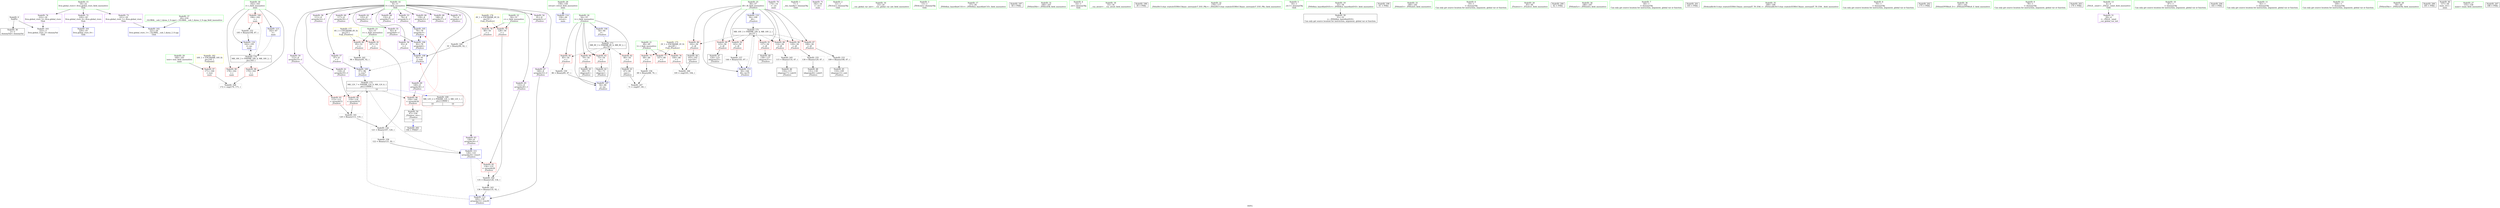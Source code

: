 digraph "SVFG" {
	label="SVFG";

	Node0x55a86ecc5ac0 [shape=record,color=grey,label="{NodeID: 0\nNullPtr}"];
	Node0x55a86ecc5ac0 -> Node0x55a86ecda560[style=solid];
	Node0x55a86ecc5ac0 -> Node0x55a86ecdb3f0[style=solid];
	Node0x55a86ecdaeb0 [shape=record,color=red,label="{NodeID: 97\n171\<--160\n\<--test\nmain\n}"];
	Node0x55a86ecdaeb0 -> Node0x55a86ece3940[style=solid];
	Node0x55a86ecd8ee0 [shape=record,color=green,label="{NodeID: 14\n8\<--11\nf\<--f_field_insensitive\nGlob }"];
	Node0x55a86ecd8ee0 -> Node0x55a86ecdc140[style=solid];
	Node0x55a86ecd8ee0 -> Node0x55a86ecdc210[style=solid];
	Node0x55a86ecd8ee0 -> Node0x55a86ecdc2e0[style=solid];
	Node0x55a86ecd8ee0 -> Node0x55a86ecdc3b0[style=solid];
	Node0x55a86ecd8ee0 -> Node0x55a86ecdc480[style=solid];
	Node0x55a86ecd8ee0 -> Node0x55a86ecdc550[style=solid];
	Node0x55a86ecd8ee0 -> Node0x55a86ecdc620[style=solid];
	Node0x55a86ecd8ee0 -> Node0x55a86ecdc6f0[style=solid];
	Node0x55a86ecd8ee0 -> Node0x55a86ecdc7c0[style=solid];
	Node0x55a86ecd8ee0 -> Node0x55a86ecdc890[style=solid];
	Node0x55a86ecd8ee0 -> Node0x55a86ecdc960[style=solid];
	Node0x55a86ecd8ee0 -> Node0x55a86ecdca30[style=solid];
	Node0x55a86ecd8ee0 -> Node0x55a86ecdcb00[style=solid];
	Node0x55a86ecd8ee0 -> Node0x55a86ecdcbd0[style=solid];
	Node0x55a86ecd8ee0 -> Node0x55a86ecdcca0[style=solid];
	Node0x55a86ecd8ee0 -> Node0x55a86ecdcd70[style=solid];
	Node0x55a86ecd8ee0 -> Node0x55a86ecdce40[style=solid];
	Node0x55a86ecd8ee0 -> Node0x55a86ecdcf10[style=solid];
	Node0x55a86ecdbaa0 [shape=record,color=blue,label="{NodeID: 111\n126\<--122\narrayidx24\<--rem21\n_Z5solvev\n}"];
	Node0x55a86ecdbaa0 -> Node0x55a86ecde4c0[style=dashed];
	Node0x55a86ecdbaa0 -> Node0x55a86ecdbb70[style=dashed];
	Node0x55a86ecd9bf0 [shape=record,color=green,label="{NodeID: 28\n158\<--159\nretval\<--retval_field_insensitive\nmain\n}"];
	Node0x55a86ecd9bf0 -> Node0x55a86ecdbd10[style=solid];
	Node0x55a86ecda900 [shape=record,color=black,label="{NodeID: 42\n74\<--73\nidxprom\<--\n_Z5solvev\n}"];
	Node0x55a86ecdc480 [shape=record,color=purple,label="{NodeID: 56\n93\<--8\n\<--f\n_Z5solvev\n}"];
	Node0x55a86ecdc480 -> Node0x55a86ecdb830[style=solid];
	Node0x55a86ece22c0 [shape=record,color=grey,label="{NodeID: 153\n109 = Binary(108, 87, )\n}"];
	Node0x55a86ece22c0 -> Node0x55a86ecdab70[style=solid];
	Node0x55a86ecdcfe0 [shape=record,color=purple,label="{NodeID: 70\n174\<--14\n\<--.str\nmain\n}"];
	Node0x55a86ece37c0 [shape=record,color=grey,label="{NodeID: 167\n71 = cmp(67, 69, )\n}"];
	Node0x55a86ecddbd0 [shape=record,color=red,label="{NodeID: 84\n79\<--54\n\<--i\n_Z5solvev\n}"];
	Node0x55a86ecddbd0 -> Node0x55a86ecda9d0[style=solid];
	Node0x55a86ecc5ba0 [shape=record,color=green,label="{NodeID: 1\n7\<--1\n__dso_handle\<--dummyObj\nGlob }"];
	Node0x55a86ecdaf80 [shape=record,color=red,label="{NodeID: 98\n170\<--162\n\<--i\nmain\n}"];
	Node0x55a86ecdaf80 -> Node0x55a86ece3940[style=solid];
	Node0x55a86ecd8fe0 [shape=record,color=green,label="{NodeID: 15\n18\<--22\nllvm.global_ctors\<--llvm.global_ctors_field_insensitive\nGlob }"];
	Node0x55a86ecd8fe0 -> Node0x55a86ecdd180[style=solid];
	Node0x55a86ecd8fe0 -> Node0x55a86ecdd280[style=solid];
	Node0x55a86ecd8fe0 -> Node0x55a86ecdd380[style=solid];
	Node0x55a86ecdbb70 [shape=record,color=blue,label="{NodeID: 112\n140\<--136\narrayidx33\<--rem30\n_Z5solvev\n}"];
	Node0x55a86ecdbb70 -> Node0x55a86ece9920[style=dashed];
	Node0x55a86ecd9cc0 [shape=record,color=green,label="{NodeID: 29\n160\<--161\ntest\<--test_field_insensitive\nmain\n}"];
	Node0x55a86ecd9cc0 -> Node0x55a86ecdaeb0[style=solid];
	Node0x55a86ecda9d0 [shape=record,color=black,label="{NodeID: 43\n80\<--79\nidxprom4\<--\n_Z5solvev\n}"];
	Node0x55a86ecdc550 [shape=record,color=purple,label="{NodeID: 57\n97\<--8\n\<--f\n_Z5solvev\n}"];
	Node0x55a86ecdc550 -> Node0x55a86ecdb900[style=solid];
	Node0x55a86ece2440 [shape=record,color=grey,label="{NodeID: 154\n121 = Binary(107, 120, )\n}"];
	Node0x55a86ece2440 -> Node0x55a86ece2a40[style=solid];
	Node0x55a86ecdd0b0 [shape=record,color=purple,label="{NodeID: 71\n182\<--16\n\<--.str.1\nmain\n}"];
	Node0x55a86ece3940 [shape=record,color=grey,label="{NodeID: 168\n172 = cmp(170, 171, )\n}"];
	Node0x55a86ecddca0 [shape=record,color=red,label="{NodeID: 85\n85\<--54\n\<--i\n_Z5solvev\n}"];
	Node0x55a86ecddca0 -> Node0x55a86ece2bc0[style=solid];
	Node0x55a86ecd7f60 [shape=record,color=green,label="{NodeID: 2\n12\<--1\n_ZSt3cin\<--dummyObj\nGlob }"];
	Node0x55a86eceb8b0 [shape=record,color=yellow,style=double,label="{NodeID: 182\n16V_1 = ENCHI(MR_16V_0)\npts\{161 \}\nFun[main]}"];
	Node0x55a86eceb8b0 -> Node0x55a86ecdaeb0[style=dashed];
	Node0x55a86ecdb050 [shape=record,color=red,label="{NodeID: 99\n178\<--162\n\<--i\nmain\n}"];
	Node0x55a86ecd90e0 [shape=record,color=green,label="{NodeID: 16\n23\<--24\n__cxx_global_var_init\<--__cxx_global_var_init_field_insensitive\n}"];
	Node0x55a86ecdbc40 [shape=record,color=blue,label="{NodeID: 113\n56\<--144\ni8\<--inc35\n_Z5solvev\n}"];
	Node0x55a86ecdbc40 -> Node0x55a86ece9420[style=dashed];
	Node0x55a86ecd9d90 [shape=record,color=green,label="{NodeID: 30\n162\<--163\ni\<--i_field_insensitive\nmain\n}"];
	Node0x55a86ecd9d90 -> Node0x55a86ecdaf80[style=solid];
	Node0x55a86ecd9d90 -> Node0x55a86ecdb050[style=solid];
	Node0x55a86ecd9d90 -> Node0x55a86ecdb120[style=solid];
	Node0x55a86ecd9d90 -> Node0x55a86ece05b0[style=solid];
	Node0x55a86ecd9d90 -> Node0x55a86ece0680[style=solid];
	Node0x55a86ecdaaa0 [shape=record,color=black,label="{NodeID: 44\n103\<--102\nconv10\<--\n_Z5solvev\n}"];
	Node0x55a86ecdaaa0 -> Node0x55a86ece3640[style=solid];
	Node0x55a86ecdc620 [shape=record,color=purple,label="{NodeID: 58\n111\<--8\narrayidx14\<--f\n_Z5solvev\n}"];
	Node0x55a86ece25c0 [shape=record,color=grey,label="{NodeID: 155\n130 = Binary(129, 87, )\n}"];
	Node0x55a86ece25c0 -> Node0x55a86ecdbe00[style=solid];
	Node0x55a86ecdd180 [shape=record,color=purple,label="{NodeID: 72\n220\<--18\nllvm.global_ctors_0\<--llvm.global_ctors\nGlob }"];
	Node0x55a86ecdd180 -> Node0x55a86ecdb1f0[style=solid];
	Node0x55a86ece8a20 [shape=record,color=black,label="{NodeID: 169\nMR_12V_2 = PHI(MR_12V_3, MR_12V_1, )\npts\{110000 \}\n|{<s0>10|<s1>10}}"];
	Node0x55a86ece8a20:s0 -> Node0x55a86ecdb5c0[style=dashed,color=red];
	Node0x55a86ece8a20:s1 -> Node0x55a86ecdb830[style=dashed,color=red];
	Node0x55a86ecddd70 [shape=record,color=red,label="{NodeID: 86\n102\<--56\n\<--i8\n_Z5solvev\n}"];
	Node0x55a86ecddd70 -> Node0x55a86ecdaaa0[style=solid];
	Node0x55a86ecd7ff0 [shape=record,color=green,label="{NodeID: 3\n13\<--1\n_ZSt4cout\<--dummyObj\nGlob }"];
	Node0x55a86ecdb120 [shape=record,color=red,label="{NodeID: 100\n194\<--162\n\<--i\nmain\n}"];
	Node0x55a86ecdb120 -> Node0x55a86ece2140[style=solid];
	Node0x55a86ecd91e0 [shape=record,color=green,label="{NodeID: 17\n27\<--28\n_ZNSt8ios_base4InitC1Ev\<--_ZNSt8ios_base4InitC1Ev_field_insensitive\n}"];
	Node0x55a86eac3c70 [shape=record,color=black,label="{NodeID: 197\n58 = PHI()\n}"];
	Node0x55a86ecdbd10 [shape=record,color=blue,label="{NodeID: 114\n158\<--64\nretval\<--\nmain\n}"];
	Node0x55a86ecd9e60 [shape=record,color=green,label="{NodeID: 31\n166\<--167\n_ZNSirsERi\<--_ZNSirsERi_field_insensitive\n}"];
	Node0x55a86ecdab70 [shape=record,color=black,label="{NodeID: 45\n110\<--109\nidxprom13\<--sub\n_Z5solvev\n}"];
	Node0x55a86ecdc6f0 [shape=record,color=purple,label="{NodeID: 59\n112\<--8\narrayidx15\<--f\n_Z5solvev\n}"];
	Node0x55a86ecdc6f0 -> Node0x55a86ecde320[style=solid];
	Node0x55a86ece2740 [shape=record,color=grey,label="{NodeID: 156\n69 = Binary(68, 70, )\n}"];
	Node0x55a86ece2740 -> Node0x55a86ece37c0[style=solid];
	Node0x55a86ecdd280 [shape=record,color=purple,label="{NodeID: 73\n221\<--18\nllvm.global_ctors_1\<--llvm.global_ctors\nGlob }"];
	Node0x55a86ecdd280 -> Node0x55a86ecdb2f0[style=solid];
	Node0x55a86ece8f20 [shape=record,color=black,label="{NodeID: 170\nMR_18V_3 = PHI(MR_18V_4, MR_18V_2, )\npts\{163 \}\n}"];
	Node0x55a86ece8f20 -> Node0x55a86ecdaf80[style=dashed];
	Node0x55a86ece8f20 -> Node0x55a86ecdb050[style=dashed];
	Node0x55a86ece8f20 -> Node0x55a86ecdb120[style=dashed];
	Node0x55a86ece8f20 -> Node0x55a86ece0680[style=dashed];
	Node0x55a86ecdde40 [shape=record,color=red,label="{NodeID: 87\n108\<--56\n\<--i8\n_Z5solvev\n}"];
	Node0x55a86ecdde40 -> Node0x55a86ece22c0[style=solid];
	Node0x55a86ecd8080 [shape=record,color=green,label="{NodeID: 4\n14\<--1\n.str\<--dummyObj\nGlob }"];
	Node0x55a86ecdb1f0 [shape=record,color=blue,label="{NodeID: 101\n220\<--19\nllvm.global_ctors_0\<--\nGlob }"];
	Node0x55a86ecd92e0 [shape=record,color=green,label="{NodeID: 18\n33\<--34\n__cxa_atexit\<--__cxa_atexit_field_insensitive\n}"];
	Node0x55a86ecf33c0 [shape=record,color=black,label="{NodeID: 198\n30 = PHI()\n}"];
	Node0x55a86ece05b0 [shape=record,color=blue,label="{NodeID: 115\n162\<--87\ni\<--\nmain\n}"];
	Node0x55a86ece05b0 -> Node0x55a86ece8f20[style=dashed];
	Node0x55a86ecd9f60 [shape=record,color=green,label="{NodeID: 32\n176\<--177\n_ZStlsISt11char_traitsIcEERSt13basic_ostreamIcT_ES5_PKc\<--_ZStlsISt11char_traitsIcEERSt13basic_ostreamIcT_ES5_PKc_field_insensitive\n}"];
	Node0x55a86ecdac40 [shape=record,color=black,label="{NodeID: 46\n116\<--115\nidxprom17\<--sub16\n_Z5solvev\n}"];
	Node0x55a86ecdc7c0 [shape=record,color=purple,label="{NodeID: 60\n117\<--8\narrayidx18\<--f\n_Z5solvev\n}"];
	Node0x55a86ece28c0 [shape=record,color=grey,label="{NodeID: 157\n144 = Binary(143, 87, )\n}"];
	Node0x55a86ece28c0 -> Node0x55a86ecdbc40[style=solid];
	Node0x55a86ecdd380 [shape=record,color=purple,label="{NodeID: 74\n222\<--18\nllvm.global_ctors_2\<--llvm.global_ctors\nGlob }"];
	Node0x55a86ecdd380 -> Node0x55a86ecdb3f0[style=solid];
	Node0x55a86ece9420 [shape=record,color=black,label="{NodeID: 171\nMR_10V_3 = PHI(MR_10V_4, MR_10V_2, )\npts\{57 \}\n}"];
	Node0x55a86ece9420 -> Node0x55a86ecddd70[style=dashed];
	Node0x55a86ece9420 -> Node0x55a86ecdde40[style=dashed];
	Node0x55a86ece9420 -> Node0x55a86ecddf10[style=dashed];
	Node0x55a86ece9420 -> Node0x55a86ecddfe0[style=dashed];
	Node0x55a86ece9420 -> Node0x55a86ecde0b0[style=dashed];
	Node0x55a86ece9420 -> Node0x55a86ecde180[style=dashed];
	Node0x55a86ece9420 -> Node0x55a86ecde250[style=dashed];
	Node0x55a86ece9420 -> Node0x55a86ecdbc40[style=dashed];
	Node0x55a86ecddf10 [shape=record,color=red,label="{NodeID: 88\n114\<--56\n\<--i8\n_Z5solvev\n}"];
	Node0x55a86ecddf10 -> Node0x55a86ece34c0[style=solid];
	Node0x55a86ecd8110 [shape=record,color=green,label="{NodeID: 5\n16\<--1\n.str.1\<--dummyObj\nGlob }"];
	Node0x55a86ecdb2f0 [shape=record,color=blue,label="{NodeID: 102\n221\<--20\nllvm.global_ctors_1\<--_GLOBAL__sub_I_dyma_2_0.cpp\nGlob }"];
	Node0x55a86ecd93e0 [shape=record,color=green,label="{NodeID: 19\n32\<--38\n_ZNSt8ios_base4InitD1Ev\<--_ZNSt8ios_base4InitD1Ev_field_insensitive\n}"];
	Node0x55a86ecd93e0 -> Node0x55a86ecda660[style=solid];
	Node0x55a86ecf3490 [shape=record,color=black,label="{NodeID: 199\n61 = PHI()\n}"];
	Node0x55a86ece0680 [shape=record,color=blue,label="{NodeID: 116\n162\<--195\ni\<--inc\nmain\n}"];
	Node0x55a86ece0680 -> Node0x55a86ece8f20[style=dashed];
	Node0x55a86ecda060 [shape=record,color=green,label="{NodeID: 33\n180\<--181\n_ZNSolsEi\<--_ZNSolsEi_field_insensitive\n}"];
	Node0x55a86ecdad10 [shape=record,color=black,label="{NodeID: 47\n124\<--123\nidxprom22\<--\n_Z5solvev\n}"];
	Node0x55a86ecdc890 [shape=record,color=purple,label="{NodeID: 61\n118\<--8\narrayidx19\<--f\n_Z5solvev\n}"];
	Node0x55a86ecdc890 -> Node0x55a86ecde3f0[style=solid];
	Node0x55a86ece2a40 [shape=record,color=grey,label="{NodeID: 158\n122 = Binary(121, 92, )\n}"];
	Node0x55a86ece2a40 -> Node0x55a86ecdbaa0[style=solid];
	Node0x55a86ecdd480 [shape=record,color=red,label="{NodeID: 75\n68\<--48\n\<--l\n_Z5solvev\n}"];
	Node0x55a86ecdd480 -> Node0x55a86ece2740[style=solid];
	Node0x55a86ece9920 [shape=record,color=black,label="{NodeID: 172\nMR_12V_7 = PHI(MR_12V_9, MR_12V_6, )\npts\{110000 \}\n|{|<s4>10}}"];
	Node0x55a86ece9920 -> Node0x55a86ecde320[style=dashed];
	Node0x55a86ece9920 -> Node0x55a86ecde3f0[style=dashed];
	Node0x55a86ece9920 -> Node0x55a86ecdade0[style=dashed];
	Node0x55a86ece9920 -> Node0x55a86ecdbaa0[style=dashed];
	Node0x55a86ece9920:s4 -> Node0x55a86ece8a20[style=dashed,color=blue];
	Node0x55a86ecddfe0 [shape=record,color=red,label="{NodeID: 89\n123\<--56\n\<--i8\n_Z5solvev\n}"];
	Node0x55a86ecddfe0 -> Node0x55a86ecdad10[style=solid];
	Node0x55a86ecd8950 [shape=record,color=green,label="{NodeID: 6\n19\<--1\n\<--dummyObj\nCan only get source location for instruction, argument, global var or function.}"];
	Node0x55a86ecdb3f0 [shape=record,color=blue, style = dotted,label="{NodeID: 103\n222\<--3\nllvm.global_ctors_2\<--dummyVal\nGlob }"];
	Node0x55a86ecd94e0 [shape=record,color=green,label="{NodeID: 20\n45\<--46\n_Z5solvev\<--_Z5solvev_field_insensitive\n}"];
	Node0x55a86ecf3fb0 [shape=record,color=black,label="{NodeID: 200\n62 = PHI()\n}"];
	Node0x55a86ecda160 [shape=record,color=green,label="{NodeID: 34\n186\<--187\n_ZNSolsEx\<--_ZNSolsEx_field_insensitive\n}"];
	Node0x55a86ecdbe00 [shape=record,color=black,label="{NodeID: 48\n131\<--130\nidxprom26\<--sub25\n_Z5solvev\n}"];
	Node0x55a86ecdc960 [shape=record,color=purple,label="{NodeID: 62\n125\<--8\narrayidx23\<--f\n_Z5solvev\n}"];
	Node0x55a86ece2bc0 [shape=record,color=grey,label="{NodeID: 159\n86 = Binary(85, 87, )\n}"];
	Node0x55a86ece2bc0 -> Node0x55a86ecdb760[style=solid];
	Node0x55a86ecdd550 [shape=record,color=red,label="{NodeID: 76\n104\<--48\n\<--l\n_Z5solvev\n}"];
	Node0x55a86ecdd550 -> Node0x55a86ece3640[style=solid];
	Node0x55a86ece9e20 [shape=record,color=black,label="{NodeID: 173\nMR_8V_3 = PHI(MR_8V_4, MR_8V_2, )\npts\{55 \}\n}"];
	Node0x55a86ece9e20 -> Node0x55a86ecdda30[style=dashed];
	Node0x55a86ece9e20 -> Node0x55a86ecddb00[style=dashed];
	Node0x55a86ece9e20 -> Node0x55a86ecddbd0[style=dashed];
	Node0x55a86ece9e20 -> Node0x55a86ecddca0[style=dashed];
	Node0x55a86ece9e20 -> Node0x55a86ecdb760[style=dashed];
	Node0x55a86ecde0b0 [shape=record,color=red,label="{NodeID: 90\n129\<--56\n\<--i8\n_Z5solvev\n}"];
	Node0x55a86ecde0b0 -> Node0x55a86ece25c0[style=solid];
	Node0x55a86ecd89e0 [shape=record,color=green,label="{NodeID: 7\n64\<--1\n\<--dummyObj\nCan only get source location for instruction, argument, global var or function.}"];
	Node0x55a86ecdb4f0 [shape=record,color=blue,label="{NodeID: 104\n54\<--64\ni\<--\n_Z5solvev\n}"];
	Node0x55a86ecdb4f0 -> Node0x55a86ece9e20[style=dashed];
	Node0x55a86ecd95e0 [shape=record,color=green,label="{NodeID: 21\n48\<--49\nl\<--l_field_insensitive\n_Z5solvev\n}"];
	Node0x55a86ecd95e0 -> Node0x55a86ecdd480[style=solid];
	Node0x55a86ecd95e0 -> Node0x55a86ecdd550[style=solid];
	Node0x55a86ecd95e0 -> Node0x55a86ecdd620[style=solid];
	Node0x55a86ecf4080 [shape=record,color=black,label="{NodeID: 201\n165 = PHI()\n}"];
	Node0x55a86ecda260 [shape=record,color=green,label="{NodeID: 35\n189\<--190\n_ZSt4endlIcSt11char_traitsIcEERSt13basic_ostreamIT_T0_ES6_\<--_ZSt4endlIcSt11char_traitsIcEERSt13basic_ostreamIT_T0_ES6__field_insensitive\n}"];
	Node0x55a86ecdbed0 [shape=record,color=black,label="{NodeID: 49\n138\<--137\nidxprom31\<--\n_Z5solvev\n}"];
	Node0x55a86ecdca30 [shape=record,color=purple,label="{NodeID: 63\n126\<--8\narrayidx24\<--f\n_Z5solvev\n}"];
	Node0x55a86ecdca30 -> Node0x55a86ecdbaa0[style=solid];
	Node0x55a86ece2d40 [shape=record,color=grey,label="{NodeID: 160\n91 = Binary(90, 92, )\n}"];
	Node0x55a86ece2d40 -> Node0x55a86ecdb830[style=solid];
	Node0x55a86ecdd620 [shape=record,color=red,label="{NodeID: 77\n147\<--48\n\<--l\n_Z5solvev\n}"];
	Node0x55a86ecde180 [shape=record,color=red,label="{NodeID: 91\n137\<--56\n\<--i8\n_Z5solvev\n}"];
	Node0x55a86ecde180 -> Node0x55a86ecdbed0[style=solid];
	Node0x55a86ecd8a70 [shape=record,color=green,label="{NodeID: 8\n70\<--1\n\<--dummyObj\nCan only get source location for instruction, argument, global var or function.}"];
	Node0x55a86ecdb5c0 [shape=record,color=blue,label="{NodeID: 105\n76\<--78\narrayidx3\<--\n_Z5solvev\n}"];
	Node0x55a86ecdb5c0 -> Node0x55a86ecdb690[style=dashed];
	Node0x55a86ecd96b0 [shape=record,color=green,label="{NodeID: 22\n50\<--51\nc\<--c_field_insensitive\n_Z5solvev\n}"];
	Node0x55a86ecd96b0 -> Node0x55a86ecdd6f0[style=solid];
	Node0x55a86ecd96b0 -> Node0x55a86ecdd7c0[style=solid];
	Node0x55a86ecf4150 [shape=record,color=black,label="{NodeID: 202\n175 = PHI()\n}"];
	Node0x55a86ecda360 [shape=record,color=green,label="{NodeID: 36\n191\<--192\n_ZNSolsEPFRSoS_E\<--_ZNSolsEPFRSoS_E_field_insensitive\n}"];
	Node0x55a86ecdbfa0 [shape=record,color=black,label="{NodeID: 50\n47\<--150\n_Z5solvev_ret\<--\n_Z5solvev\n|{<s0>10}}"];
	Node0x55a86ecdbfa0:s0 -> Node0x55a86ecf44b0[style=solid,color=blue];
	Node0x55a86ecdcb00 [shape=record,color=purple,label="{NodeID: 64\n132\<--8\narrayidx27\<--f\n_Z5solvev\n}"];
	Node0x55a86ece2ec0 [shape=record,color=grey,label="{NodeID: 161\n120 = Binary(113, 119, )\n}"];
	Node0x55a86ece2ec0 -> Node0x55a86ece2440[style=solid];
	Node0x55a86ecdd6f0 [shape=record,color=red,label="{NodeID: 78\n90\<--50\n\<--c\n_Z5solvev\n}"];
	Node0x55a86ecdd6f0 -> Node0x55a86ece2d40[style=solid];
	Node0x55a86ecea820 [shape=record,color=yellow,style=double,label="{NodeID: 175\n2V_1 = ENCHI(MR_2V_0)\npts\{49 \}\nFun[_Z5solvev]}"];
	Node0x55a86ecea820 -> Node0x55a86ecdd480[style=dashed];
	Node0x55a86ecea820 -> Node0x55a86ecdd550[style=dashed];
	Node0x55a86ecea820 -> Node0x55a86ecdd620[style=dashed];
	Node0x55a86ecde250 [shape=record,color=red,label="{NodeID: 92\n143\<--56\n\<--i8\n_Z5solvev\n}"];
	Node0x55a86ecde250 -> Node0x55a86ece28c0[style=solid];
	Node0x55a86ecd8b00 [shape=record,color=green,label="{NodeID: 9\n78\<--1\n\<--dummyObj\nCan only get source location for instruction, argument, global var or function.}"];
	Node0x55a86ecdb690 [shape=record,color=blue,label="{NodeID: 106\n82\<--78\narrayidx6\<--\n_Z5solvev\n}"];
	Node0x55a86ecdb690 -> Node0x55a86ecdb5c0[style=dashed];
	Node0x55a86ecdb690 -> Node0x55a86ecdb830[style=dashed];
	Node0x55a86ecd9780 [shape=record,color=green,label="{NodeID: 23\n52\<--53\nv\<--v_field_insensitive\n_Z5solvev\n}"];
	Node0x55a86ecd9780 -> Node0x55a86ecdd890[style=solid];
	Node0x55a86ecd9780 -> Node0x55a86ecdd960[style=solid];
	Node0x55a86ecf42b0 [shape=record,color=black,label="{NodeID: 203\n179 = PHI()\n}"];
	Node0x55a86ecda460 [shape=record,color=green,label="{NodeID: 37\n20\<--216\n_GLOBAL__sub_I_dyma_2_0.cpp\<--_GLOBAL__sub_I_dyma_2_0.cpp_field_insensitive\n}"];
	Node0x55a86ecda460 -> Node0x55a86ecdb2f0[style=solid];
	Node0x55a86ecdc070 [shape=record,color=purple,label="{NodeID: 51\n29\<--4\n\<--_ZStL8__ioinit\n__cxx_global_var_init\n}"];
	Node0x55a86ecdcbd0 [shape=record,color=purple,label="{NodeID: 65\n133\<--8\narrayidx28\<--f\n_Z5solvev\n}"];
	Node0x55a86ecdcbd0 -> Node0x55a86ecde4c0[style=solid];
	Node0x55a86ece3040 [shape=record,color=grey,label="{NodeID: 162\n96 = Binary(95, 92, )\n}"];
	Node0x55a86ece3040 -> Node0x55a86ecdb900[style=solid];
	Node0x55a86ecdd7c0 [shape=record,color=red,label="{NodeID: 79\n128\<--50\n\<--c\n_Z5solvev\n}"];
	Node0x55a86ecdd7c0 -> Node0x55a86ece3340[style=solid];
	Node0x55a86eceb340 [shape=record,color=yellow,style=double,label="{NodeID: 176\n4V_1 = ENCHI(MR_4V_0)\npts\{51 \}\nFun[_Z5solvev]}"];
	Node0x55a86eceb340 -> Node0x55a86ecdd6f0[style=dashed];
	Node0x55a86eceb340 -> Node0x55a86ecdd7c0[style=dashed];
	Node0x55a86ecde320 [shape=record,color=red,label="{NodeID: 93\n113\<--112\n\<--arrayidx15\n_Z5solvev\n}"];
	Node0x55a86ecde320 -> Node0x55a86ece2ec0[style=solid];
	Node0x55a86ecd8b90 [shape=record,color=green,label="{NodeID: 10\n87\<--1\n\<--dummyObj\nCan only get source location for instruction, argument, global var or function.}"];
	Node0x55a86ecdb760 [shape=record,color=blue,label="{NodeID: 107\n54\<--86\ni\<--inc\n_Z5solvev\n}"];
	Node0x55a86ecdb760 -> Node0x55a86ece9e20[style=dashed];
	Node0x55a86ecd9850 [shape=record,color=green,label="{NodeID: 24\n54\<--55\ni\<--i_field_insensitive\n_Z5solvev\n}"];
	Node0x55a86ecd9850 -> Node0x55a86ecdda30[style=solid];
	Node0x55a86ecd9850 -> Node0x55a86ecddb00[style=solid];
	Node0x55a86ecd9850 -> Node0x55a86ecddbd0[style=solid];
	Node0x55a86ecd9850 -> Node0x55a86ecddca0[style=solid];
	Node0x55a86ecd9850 -> Node0x55a86ecdb4f0[style=solid];
	Node0x55a86ecd9850 -> Node0x55a86ecdb760[style=solid];
	Node0x55a86ecf43b0 [shape=record,color=black,label="{NodeID: 204\n183 = PHI()\n}"];
	Node0x55a86ecda560 [shape=record,color=black,label="{NodeID: 38\n2\<--3\ndummyVal\<--dummyVal\n}"];
	Node0x55a86ecdc140 [shape=record,color=purple,label="{NodeID: 52\n75\<--8\narrayidx\<--f\n_Z5solvev\n}"];
	Node0x55a86ecdcca0 [shape=record,color=purple,label="{NodeID: 66\n139\<--8\narrayidx32\<--f\n_Z5solvev\n}"];
	Node0x55a86ece31c0 [shape=record,color=grey,label="{NodeID: 163\n136 = Binary(135, 92, )\n}"];
	Node0x55a86ece31c0 -> Node0x55a86ecdbb70[style=solid];
	Node0x55a86ecdd890 [shape=record,color=red,label="{NodeID: 80\n95\<--52\n\<--v\n_Z5solvev\n}"];
	Node0x55a86ecdd890 -> Node0x55a86ece3040[style=solid];
	Node0x55a86eceb420 [shape=record,color=yellow,style=double,label="{NodeID: 177\n6V_1 = ENCHI(MR_6V_0)\npts\{53 \}\nFun[_Z5solvev]}"];
	Node0x55a86eceb420 -> Node0x55a86ecdd890[style=dashed];
	Node0x55a86eceb420 -> Node0x55a86ecdd960[style=dashed];
	Node0x55a86ecde3f0 [shape=record,color=red,label="{NodeID: 94\n119\<--118\n\<--arrayidx19\n_Z5solvev\n}"];
	Node0x55a86ecde3f0 -> Node0x55a86ece2ec0[style=solid];
	Node0x55a86ecd8c20 [shape=record,color=green,label="{NodeID: 11\n92\<--1\n\<--dummyObj\nCan only get source location for instruction, argument, global var or function.}"];
	Node0x55a86ecdb830 [shape=record,color=blue,label="{NodeID: 108\n93\<--91\n\<--rem\n_Z5solvev\n}"];
	Node0x55a86ecdb830 -> Node0x55a86ecdb900[style=dashed];
	Node0x55a86ecd9920 [shape=record,color=green,label="{NodeID: 25\n56\<--57\ni8\<--i8_field_insensitive\n_Z5solvev\n}"];
	Node0x55a86ecd9920 -> Node0x55a86ecddd70[style=solid];
	Node0x55a86ecd9920 -> Node0x55a86ecdde40[style=solid];
	Node0x55a86ecd9920 -> Node0x55a86ecddf10[style=solid];
	Node0x55a86ecd9920 -> Node0x55a86ecddfe0[style=solid];
	Node0x55a86ecd9920 -> Node0x55a86ecde0b0[style=solid];
	Node0x55a86ecd9920 -> Node0x55a86ecde180[style=solid];
	Node0x55a86ecd9920 -> Node0x55a86ecde250[style=solid];
	Node0x55a86ecd9920 -> Node0x55a86ecdb9d0[style=solid];
	Node0x55a86ecd9920 -> Node0x55a86ecdbc40[style=solid];
	Node0x55a86ecf44b0 [shape=record,color=black,label="{NodeID: 205\n184 = PHI(47, )\n}"];
	Node0x55a86ecda660 [shape=record,color=black,label="{NodeID: 39\n31\<--32\n\<--_ZNSt8ios_base4InitD1Ev\nCan only get source location for instruction, argument, global var or function.}"];
	Node0x55a86ecdc210 [shape=record,color=purple,label="{NodeID: 53\n76\<--8\narrayidx3\<--f\n_Z5solvev\n}"];
	Node0x55a86ecdc210 -> Node0x55a86ecdb5c0[style=solid];
	Node0x55a86ecdcd70 [shape=record,color=purple,label="{NodeID: 67\n140\<--8\narrayidx33\<--f\n_Z5solvev\n}"];
	Node0x55a86ecdcd70 -> Node0x55a86ecdbb70[style=solid];
	Node0x55a86ece3340 [shape=record,color=grey,label="{NodeID: 164\n135 = Binary(128, 134, )\n}"];
	Node0x55a86ece3340 -> Node0x55a86ece31c0[style=solid];
	Node0x55a86ecdd960 [shape=record,color=red,label="{NodeID: 81\n107\<--52\n\<--v\n_Z5solvev\n}"];
	Node0x55a86ecdd960 -> Node0x55a86ece2440[style=solid];
	Node0x55a86ecde4c0 [shape=record,color=red,label="{NodeID: 95\n134\<--133\n\<--arrayidx28\n_Z5solvev\n}"];
	Node0x55a86ecde4c0 -> Node0x55a86ece3340[style=solid];
	Node0x55a86ecd8ce0 [shape=record,color=green,label="{NodeID: 12\n100\<--1\n\<--dummyObj\nCan only get source location for instruction, argument, global var or function.}"];
	Node0x55a86ecdb900 [shape=record,color=blue,label="{NodeID: 109\n97\<--96\n\<--rem7\n_Z5solvev\n}"];
	Node0x55a86ecdb900 -> Node0x55a86ece9920[style=dashed];
	Node0x55a86ecd99f0 [shape=record,color=green,label="{NodeID: 26\n59\<--60\n_ZNSirsERx\<--_ZNSirsERx_field_insensitive\n}"];
	Node0x55a86ecf4640 [shape=record,color=black,label="{NodeID: 206\n185 = PHI()\n}"];
	Node0x55a86ecda760 [shape=record,color=black,label="{NodeID: 40\n157\<--64\nmain_ret\<--\nmain\n}"];
	Node0x55a86ecdc2e0 [shape=record,color=purple,label="{NodeID: 54\n81\<--8\narrayidx5\<--f\n_Z5solvev\n}"];
	Node0x55a86ecdce40 [shape=record,color=purple,label="{NodeID: 68\n148\<--8\narrayidx37\<--f\n_Z5solvev\n}"];
	Node0x55a86ece34c0 [shape=record,color=grey,label="{NodeID: 165\n115 = Binary(114, 87, )\n}"];
	Node0x55a86ece34c0 -> Node0x55a86ecdac40[style=solid];
	Node0x55a86ecdda30 [shape=record,color=red,label="{NodeID: 82\n66\<--54\n\<--i\n_Z5solvev\n}"];
	Node0x55a86ecdda30 -> Node0x55a86ecda830[style=solid];
	Node0x55a86ecdade0 [shape=record,color=red,label="{NodeID: 96\n150\<--149\n\<--arrayidx38\n_Z5solvev\n}"];
	Node0x55a86ecdade0 -> Node0x55a86ecdbfa0[style=solid];
	Node0x55a86ecd8de0 [shape=record,color=green,label="{NodeID: 13\n4\<--6\n_ZStL8__ioinit\<--_ZStL8__ioinit_field_insensitive\nGlob }"];
	Node0x55a86ecd8de0 -> Node0x55a86ecdc070[style=solid];
	Node0x55a86ecdb9d0 [shape=record,color=blue,label="{NodeID: 110\n56\<--100\ni8\<--\n_Z5solvev\n}"];
	Node0x55a86ecdb9d0 -> Node0x55a86ece9420[style=dashed];
	Node0x55a86ecd9af0 [shape=record,color=green,label="{NodeID: 27\n155\<--156\nmain\<--main_field_insensitive\n}"];
	Node0x55a86ecf4710 [shape=record,color=black,label="{NodeID: 207\n188 = PHI()\n}"];
	Node0x55a86ecda830 [shape=record,color=black,label="{NodeID: 41\n67\<--66\nconv\<--\n_Z5solvev\n}"];
	Node0x55a86ecda830 -> Node0x55a86ece37c0[style=solid];
	Node0x55a86ecdc3b0 [shape=record,color=purple,label="{NodeID: 55\n82\<--8\narrayidx6\<--f\n_Z5solvev\n}"];
	Node0x55a86ecdc3b0 -> Node0x55a86ecdb690[style=solid];
	Node0x55a86ece2140 [shape=record,color=grey,label="{NodeID: 152\n195 = Binary(194, 87, )\n}"];
	Node0x55a86ece2140 -> Node0x55a86ece0680[style=solid];
	Node0x55a86ecdcf10 [shape=record,color=purple,label="{NodeID: 69\n149\<--8\narrayidx38\<--f\n_Z5solvev\n}"];
	Node0x55a86ecdcf10 -> Node0x55a86ecdade0[style=solid];
	Node0x55a86ece3640 [shape=record,color=grey,label="{NodeID: 166\n105 = cmp(103, 104, )\n}"];
	Node0x55a86ecddb00 [shape=record,color=red,label="{NodeID: 83\n73\<--54\n\<--i\n_Z5solvev\n}"];
	Node0x55a86ecddb00 -> Node0x55a86ecda900[style=solid];
}
